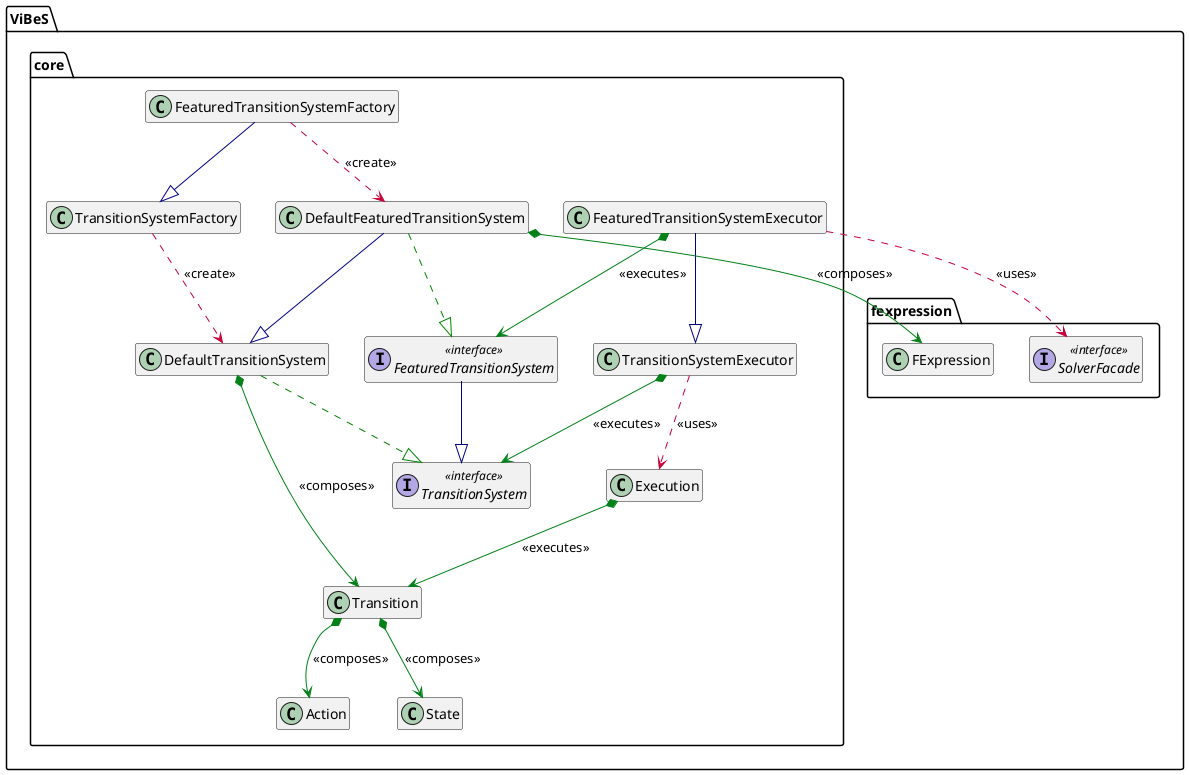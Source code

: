 @startuml

top to bottom direction
'skinparam linetype ortho
hide empty methods
hide empty fields

'Inheritance -- Mandatory (hierarchy)
!define EXTENDS -[#000082,plain]-^
'Realization -- Important
!define IMPLEMENTS -[#008200,dashed]-^
'Dependency -- if non-obvious or cross-cutting
!define USES  -[#C70039,dashed]->
'Composition -- only if non-trivial
!define HAS_A *-[#008017,plain]->

' Package be.vibes.ts core classes
package "ViBeS.core" {
    class Action
    class State
    class Transition
    interface TransitionSystem << interface >>
    class TransitionSystemFactory
    class DefaultTransitionSystem
    interface FeaturedTransitionSystem << interface >>
    class FeaturedTransitionSystemFactory
    class DefaultFeaturedTransitionSystem
    class Execution
    class TransitionSystemExecutor
    class FeaturedTransitionSystemExecutor
}

' Package be.vibes.fexpression core classes
package "ViBeS.fexpression" {
    class FExpression
    interface SolverFacade << interface >>
}

DefaultFeaturedTransitionSystem   IMPLEMENTS  FeaturedTransitionSystem
DefaultTransitionSystem           IMPLEMENTS  TransitionSystem

DefaultFeaturedTransitionSystem   EXTENDS  DefaultTransitionSystem
FeaturedTransitionSystem          EXTENDS  TransitionSystem
FeaturedTransitionSystemExecutor  EXTENDS  TransitionSystemExecutor
FeaturedTransitionSystemFactory   EXTENDS  TransitionSystemFactory

TransitionSystemExecutor          USES  Execution: "<<uses>>"
FeaturedTransitionSystemExecutor  USES  SolverFacade: "<<uses>>"
TransitionSystemFactory           USES  DefaultTransitionSystem: "<<create>>"
FeaturedTransitionSystemFactory   USES  DefaultFeaturedTransitionSystem: "<<create>>"

DefaultFeaturedTransitionSystem  HAS_A  FExpression: "<<composes>>"
DefaultTransitionSystem          HAS_A  Transition: "<<composes>>"
Transition                       HAS_A  Action: "<<composes>>"
Transition                       HAS_A  State: "<<composes>>"
TransitionSystemExecutor         HAS_A  TransitionSystem: "<<executes>>"
FeaturedTransitionSystemExecutor HAS_A  FeaturedTransitionSystem: "<<executes>>"
Execution                        HAS_A  Transition: "<<executes>>"

@enduml
